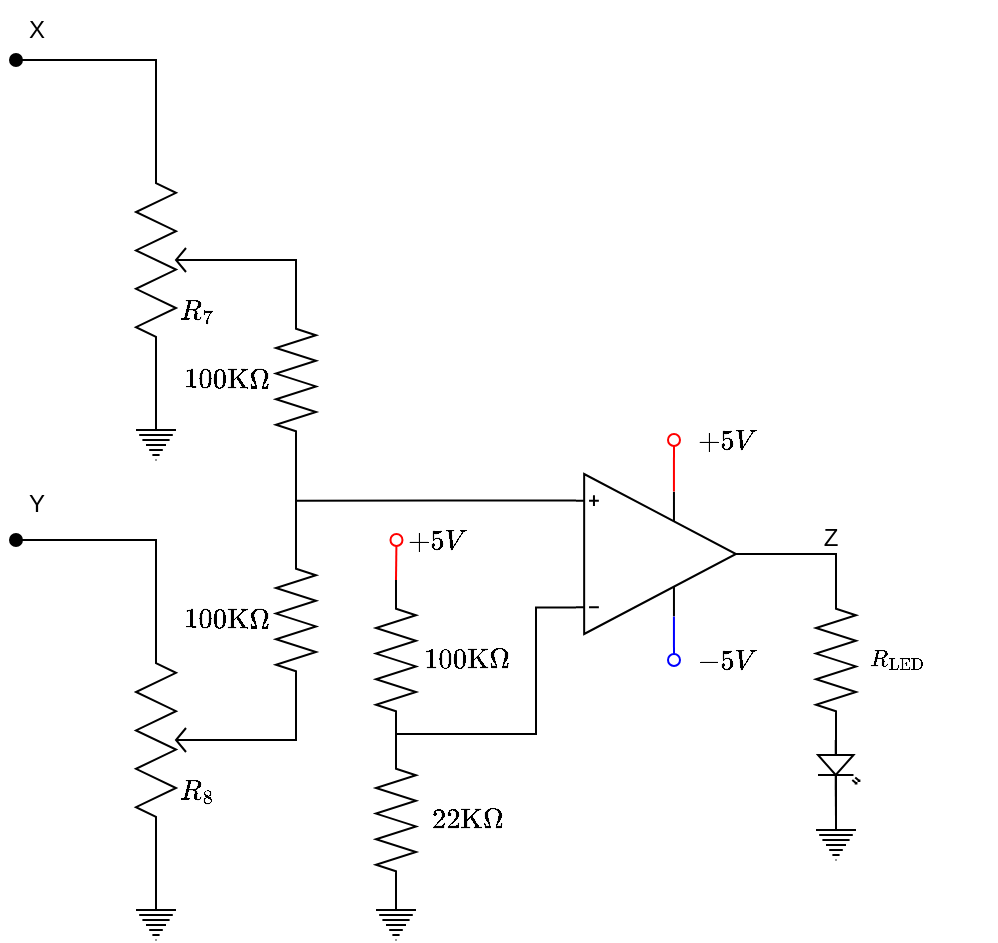 <mxfile version="20.2.3" type="device"><diagram id="pnu28UCADHz_dNtmmwim" name="第1頁"><mxGraphModel dx="760" dy="646" grid="1" gridSize="10" guides="1" tooltips="1" connect="1" arrows="1" fold="1" page="1" pageScale="1" pageWidth="1169" pageHeight="827" math="1" shadow="0"><root><mxCell id="0"/><mxCell id="1" parent="0"/><mxCell id="f9YXXVDlkinNZI4AONB_-1" style="edgeStyle=orthogonalEdgeStyle;rounded=0;orthogonalLoop=1;jettySize=auto;html=1;exitX=1;exitY=0.25;exitDx=0;exitDy=0;exitPerimeter=0;endArrow=oval;endFill=1;" parent="1" source="f9YXXVDlkinNZI4AONB_-4" edge="1"><mxGeometry relative="1" as="geometry"><mxPoint x="260" y="160" as="targetPoint"/><Array as="points"><mxPoint x="330" y="160"/></Array></mxGeometry></mxCell><mxCell id="f9YXXVDlkinNZI4AONB_-2" style="edgeStyle=orthogonalEdgeStyle;rounded=0;orthogonalLoop=1;jettySize=auto;html=1;exitX=0;exitY=0.25;exitDx=0;exitDy=0;exitPerimeter=0;entryX=0.5;entryY=0;entryDx=0;entryDy=0;entryPerimeter=0;endArrow=none;endFill=0;" parent="1" source="f9YXXVDlkinNZI4AONB_-4" target="f9YXXVDlkinNZI4AONB_-5" edge="1"><mxGeometry relative="1" as="geometry"/></mxCell><mxCell id="f9YXXVDlkinNZI4AONB_-3" style="edgeStyle=orthogonalEdgeStyle;rounded=0;orthogonalLoop=1;jettySize=auto;html=1;exitX=0.5;exitY=1;exitDx=0;exitDy=0;exitPerimeter=0;endArrow=none;endFill=0;entryX=0;entryY=0.5;entryDx=0;entryDy=0;entryPerimeter=0;" parent="1" source="f9YXXVDlkinNZI4AONB_-4" target="f9YXXVDlkinNZI4AONB_-29" edge="1"><mxGeometry relative="1" as="geometry"><mxPoint x="400" y="380" as="targetPoint"/><Array as="points"><mxPoint x="400" y="260"/></Array></mxGeometry></mxCell><mxCell id="f9YXXVDlkinNZI4AONB_-4" value="" style="pointerEvents=1;verticalLabelPosition=bottom;shadow=0;dashed=0;align=center;html=1;verticalAlign=top;shape=mxgraph.electrical.resistors.potentiometer_2;direction=north;" parent="1" vertex="1"><mxGeometry x="320" y="200" width="40" height="120" as="geometry"/></mxCell><mxCell id="f9YXXVDlkinNZI4AONB_-5" value="" style="pointerEvents=1;verticalLabelPosition=bottom;shadow=0;dashed=0;align=center;html=1;verticalAlign=top;shape=mxgraph.electrical.signal_sources.protective_earth;" parent="1" vertex="1"><mxGeometry x="320" y="340" width="20" height="20" as="geometry"/></mxCell><mxCell id="f9YXXVDlkinNZI4AONB_-6" style="edgeStyle=orthogonalEdgeStyle;rounded=0;orthogonalLoop=1;jettySize=auto;html=1;exitX=1;exitY=0.25;exitDx=0;exitDy=0;exitPerimeter=0;endArrow=oval;endFill=1;" parent="1" source="f9YXXVDlkinNZI4AONB_-8" edge="1"><mxGeometry relative="1" as="geometry"><mxPoint x="260" y="400" as="targetPoint"/><Array as="points"><mxPoint x="330" y="400"/></Array></mxGeometry></mxCell><mxCell id="f9YXXVDlkinNZI4AONB_-7" style="edgeStyle=orthogonalEdgeStyle;rounded=0;orthogonalLoop=1;jettySize=auto;html=1;exitX=0;exitY=0.25;exitDx=0;exitDy=0;exitPerimeter=0;entryX=0.5;entryY=0;entryDx=0;entryDy=0;entryPerimeter=0;endArrow=none;endFill=0;" parent="1" source="f9YXXVDlkinNZI4AONB_-8" target="f9YXXVDlkinNZI4AONB_-9" edge="1"><mxGeometry relative="1" as="geometry"/></mxCell><mxCell id="f9YXXVDlkinNZI4AONB_-8" value="" style="pointerEvents=1;verticalLabelPosition=bottom;shadow=0;dashed=0;align=center;html=1;verticalAlign=top;shape=mxgraph.electrical.resistors.potentiometer_2;direction=north;" parent="1" vertex="1"><mxGeometry x="320" y="440" width="40" height="120" as="geometry"/></mxCell><mxCell id="f9YXXVDlkinNZI4AONB_-9" value="" style="pointerEvents=1;verticalLabelPosition=bottom;shadow=0;dashed=0;align=center;html=1;verticalAlign=top;shape=mxgraph.electrical.signal_sources.protective_earth;" parent="1" vertex="1"><mxGeometry x="320" y="580" width="20" height="20" as="geometry"/></mxCell><mxCell id="f9YXXVDlkinNZI4AONB_-10" style="edgeStyle=orthogonalEdgeStyle;rounded=0;orthogonalLoop=1;jettySize=auto;html=1;exitX=0;exitY=0.165;exitDx=0;exitDy=0;exitPerimeter=0;entryX=0;entryY=0.5;entryDx=0;entryDy=0;entryPerimeter=0;endArrow=none;endFill=0;strokeColor=#000000;" parent="1" source="f9YXXVDlkinNZI4AONB_-14" target="f9YXXVDlkinNZI4AONB_-17" edge="1"><mxGeometry relative="1" as="geometry"><Array as="points"><mxPoint x="520" y="434"/><mxPoint x="520" y="497"/><mxPoint x="450" y="497"/></Array></mxGeometry></mxCell><mxCell id="f9YXXVDlkinNZI4AONB_-12" style="edgeStyle=orthogonalEdgeStyle;rounded=0;orthogonalLoop=1;jettySize=auto;html=1;exitX=0;exitY=0.835;exitDx=0;exitDy=0;exitPerimeter=0;endArrow=none;endFill=0;strokeColor=#000000;" parent="1" source="f9YXXVDlkinNZI4AONB_-14" edge="1"><mxGeometry relative="1" as="geometry"><mxPoint x="400" y="380.429" as="targetPoint"/></mxGeometry></mxCell><mxCell id="f9YXXVDlkinNZI4AONB_-13" style="edgeStyle=orthogonalEdgeStyle;rounded=0;orthogonalLoop=1;jettySize=auto;html=1;exitX=0.612;exitY=0.11;exitDx=0;exitDy=0;exitPerimeter=0;endArrow=oval;endFill=0;strokeColor=#0000FF;" parent="1" source="f9YXXVDlkinNZI4AONB_-14" edge="1"><mxGeometry relative="1" as="geometry"><mxPoint x="589" y="460" as="targetPoint"/></mxGeometry></mxCell><mxCell id="4vvRHeBqSy-vlhMualzL-8" style="edgeStyle=orthogonalEdgeStyle;rounded=0;orthogonalLoop=1;jettySize=auto;html=1;exitX=1;exitY=0.5;exitDx=0;exitDy=0;exitPerimeter=0;entryX=0.031;entryY=0.483;entryDx=0;entryDy=0;entryPerimeter=0;endArrow=none;endFill=0;" parent="1" source="f9YXXVDlkinNZI4AONB_-14" target="4vvRHeBqSy-vlhMualzL-1" edge="1"><mxGeometry relative="1" as="geometry"><Array as="points"><mxPoint x="670" y="407"/><mxPoint x="670" y="423"/></Array></mxGeometry></mxCell><mxCell id="f9YXXVDlkinNZI4AONB_-14" value="" style="verticalLabelPosition=bottom;shadow=0;dashed=0;align=center;html=1;verticalAlign=top;shape=mxgraph.electrical.abstract.operational_amp_1;flipV=1;" parent="1" vertex="1"><mxGeometry x="540" y="367" width="80" height="80" as="geometry"/></mxCell><mxCell id="f9YXXVDlkinNZI4AONB_-15" style="edgeStyle=orthogonalEdgeStyle;rounded=0;orthogonalLoop=1;jettySize=auto;html=1;exitX=0;exitY=0.5;exitDx=0;exitDy=0;exitPerimeter=0;endArrow=oval;endFill=0;strokeColor=#FF0000;" parent="1" source="f9YXXVDlkinNZI4AONB_-16" edge="1"><mxGeometry relative="1" as="geometry"><mxPoint x="450.238" y="400" as="targetPoint"/></mxGeometry></mxCell><mxCell id="f9YXXVDlkinNZI4AONB_-16" value="" style="pointerEvents=1;verticalLabelPosition=bottom;shadow=0;dashed=0;align=center;html=1;verticalAlign=top;shape=mxgraph.electrical.resistors.resistor_2;direction=south;" parent="1" vertex="1"><mxGeometry x="440" y="420" width="20" height="80" as="geometry"/></mxCell><mxCell id="f9YXXVDlkinNZI4AONB_-17" value="" style="pointerEvents=1;verticalLabelPosition=bottom;shadow=0;dashed=0;align=center;html=1;verticalAlign=top;shape=mxgraph.electrical.resistors.resistor_2;direction=south;" parent="1" vertex="1"><mxGeometry x="440" y="500" width="20" height="80" as="geometry"/></mxCell><mxCell id="f9YXXVDlkinNZI4AONB_-18" value="" style="pointerEvents=1;verticalLabelPosition=bottom;shadow=0;dashed=0;align=center;html=1;verticalAlign=top;shape=mxgraph.electrical.signal_sources.protective_earth;" parent="1" vertex="1"><mxGeometry x="440" y="580" width="20" height="20" as="geometry"/></mxCell><mxCell id="f9YXXVDlkinNZI4AONB_-19" value="X" style="text;html=1;align=center;verticalAlign=middle;resizable=0;points=[];autosize=1;strokeColor=none;fillColor=none;" parent="1" vertex="1"><mxGeometry x="255" y="130" width="30" height="30" as="geometry"/></mxCell><mxCell id="f9YXXVDlkinNZI4AONB_-20" value="Y" style="text;html=1;align=center;verticalAlign=middle;resizable=0;points=[];autosize=1;strokeColor=none;fillColor=none;" parent="1" vertex="1"><mxGeometry x="255" y="367" width="30" height="30" as="geometry"/></mxCell><mxCell id="f9YXXVDlkinNZI4AONB_-21" style="edgeStyle=orthogonalEdgeStyle;rounded=0;orthogonalLoop=1;jettySize=auto;html=1;endArrow=oval;endFill=0;strokeColor=#FF0000;exitX=0.612;exitY=0.89;exitDx=0;exitDy=0;exitPerimeter=0;" parent="1" source="f9YXXVDlkinNZI4AONB_-14" edge="1"><mxGeometry relative="1" as="geometry"><mxPoint x="589" y="350" as="targetPoint"/><mxPoint x="590" y="340" as="sourcePoint"/></mxGeometry></mxCell><mxCell id="f9YXXVDlkinNZI4AONB_-22" value="$$\text{100K}\Omega$$" style="text;html=1;align=center;verticalAlign=middle;resizable=0;points=[];autosize=1;strokeColor=none;fillColor=none;" parent="1" vertex="1"><mxGeometry x="410" y="445" width="150" height="30" as="geometry"/></mxCell><mxCell id="f9YXXVDlkinNZI4AONB_-23" value="$$\text{22K}\Omega$$" style="text;html=1;align=center;verticalAlign=middle;resizable=0;points=[];autosize=1;strokeColor=none;fillColor=none;" parent="1" vertex="1"><mxGeometry x="415" y="525" width="140" height="30" as="geometry"/></mxCell><mxCell id="f9YXXVDlkinNZI4AONB_-24" value="$$+5V$$" style="text;html=1;align=center;verticalAlign=middle;resizable=0;points=[];autosize=1;strokeColor=none;fillColor=none;" parent="1" vertex="1"><mxGeometry x="435" y="385" width="70" height="30" as="geometry"/></mxCell><mxCell id="f9YXXVDlkinNZI4AONB_-25" value="$$+5V$$" style="text;html=1;align=center;verticalAlign=middle;resizable=0;points=[];autosize=1;strokeColor=none;fillColor=none;" parent="1" vertex="1"><mxGeometry x="580" y="335" width="70" height="30" as="geometry"/></mxCell><mxCell id="f9YXXVDlkinNZI4AONB_-26" value="$$-5V$$" style="text;html=1;align=center;verticalAlign=middle;resizable=0;points=[];autosize=1;strokeColor=none;fillColor=none;" parent="1" vertex="1"><mxGeometry x="580" y="445" width="70" height="30" as="geometry"/></mxCell><mxCell id="f9YXXVDlkinNZI4AONB_-27" value="$$R_\text{7}$$" style="text;html=1;align=center;verticalAlign=middle;resizable=0;points=[];autosize=1;strokeColor=none;fillColor=none;" parent="1" vertex="1"><mxGeometry x="300" y="270" width="100" height="30" as="geometry"/></mxCell><mxCell id="f9YXXVDlkinNZI4AONB_-28" value="$$R_\text{8}$$" style="text;html=1;align=center;verticalAlign=middle;resizable=0;points=[];autosize=1;strokeColor=none;fillColor=none;" parent="1" vertex="1"><mxGeometry x="300" y="510" width="100" height="30" as="geometry"/></mxCell><mxCell id="f9YXXVDlkinNZI4AONB_-29" value="" style="pointerEvents=1;verticalLabelPosition=bottom;shadow=0;dashed=0;align=center;html=1;verticalAlign=top;shape=mxgraph.electrical.resistors.resistor_2;direction=south;" parent="1" vertex="1"><mxGeometry x="390" y="280" width="20" height="80" as="geometry"/></mxCell><mxCell id="f9YXXVDlkinNZI4AONB_-30" style="edgeStyle=orthogonalEdgeStyle;rounded=0;orthogonalLoop=1;jettySize=auto;html=1;exitX=1;exitY=0.5;exitDx=0;exitDy=0;exitPerimeter=0;endArrow=none;endFill=0;" parent="1" source="f9YXXVDlkinNZI4AONB_-32" target="f9YXXVDlkinNZI4AONB_-8" edge="1"><mxGeometry relative="1" as="geometry"><Array as="points"><mxPoint x="380" y="500"/><mxPoint x="380" y="500"/></Array></mxGeometry></mxCell><mxCell id="f9YXXVDlkinNZI4AONB_-31" style="edgeStyle=orthogonalEdgeStyle;rounded=0;orthogonalLoop=1;jettySize=auto;html=1;exitX=0;exitY=0.5;exitDx=0;exitDy=0;exitPerimeter=0;entryX=1;entryY=0.5;entryDx=0;entryDy=0;entryPerimeter=0;endArrow=none;endFill=0;" parent="1" source="f9YXXVDlkinNZI4AONB_-32" target="f9YXXVDlkinNZI4AONB_-29" edge="1"><mxGeometry relative="1" as="geometry"/></mxCell><mxCell id="f9YXXVDlkinNZI4AONB_-32" value="" style="pointerEvents=1;verticalLabelPosition=bottom;shadow=0;dashed=0;align=center;html=1;verticalAlign=top;shape=mxgraph.electrical.resistors.resistor_2;direction=south;" parent="1" vertex="1"><mxGeometry x="390" y="400" width="20" height="80" as="geometry"/></mxCell><mxCell id="f9YXXVDlkinNZI4AONB_-33" value="$$\text{100K}\Omega$$" style="text;html=1;align=center;verticalAlign=middle;resizable=0;points=[];autosize=1;strokeColor=none;fillColor=none;rotation=1;" parent="1" vertex="1"><mxGeometry x="290" y="305" width="150" height="30" as="geometry"/></mxCell><mxCell id="f9YXXVDlkinNZI4AONB_-34" value="$$\text{100K}\Omega$$" style="text;html=1;align=center;verticalAlign=middle;resizable=0;points=[];autosize=1;strokeColor=none;fillColor=none;rotation=1;" parent="1" vertex="1"><mxGeometry x="290" y="425" width="150" height="30" as="geometry"/></mxCell><mxCell id="4vvRHeBqSy-vlhMualzL-7" value="" style="edgeStyle=orthogonalEdgeStyle;rounded=0;orthogonalLoop=1;jettySize=auto;html=1;endArrow=none;endFill=0;" parent="1" source="4vvRHeBqSy-vlhMualzL-1" target="4vvRHeBqSy-vlhMualzL-4" edge="1"><mxGeometry relative="1" as="geometry"/></mxCell><mxCell id="4vvRHeBqSy-vlhMualzL-1" value="" style="pointerEvents=1;verticalLabelPosition=bottom;shadow=0;dashed=0;align=center;html=1;verticalAlign=top;shape=mxgraph.electrical.resistors.resistor_2;direction=south;" parent="1" vertex="1"><mxGeometry x="660" y="420" width="20" height="80" as="geometry"/></mxCell><mxCell id="4vvRHeBqSy-vlhMualzL-6" style="edgeStyle=orthogonalEdgeStyle;rounded=0;orthogonalLoop=1;jettySize=auto;html=1;exitX=1;exitY=0.57;exitDx=0;exitDy=0;exitPerimeter=0;entryX=0.5;entryY=0;entryDx=0;entryDy=0;entryPerimeter=0;endArrow=none;endFill=0;" parent="1" source="4vvRHeBqSy-vlhMualzL-3" target="4vvRHeBqSy-vlhMualzL-4" edge="1"><mxGeometry relative="1" as="geometry"/></mxCell><mxCell id="4vvRHeBqSy-vlhMualzL-3" value="" style="verticalLabelPosition=bottom;shadow=0;dashed=0;align=center;html=1;verticalAlign=top;shape=mxgraph.electrical.opto_electronics.led_2;pointerEvents=1;direction=south;" parent="1" vertex="1"><mxGeometry x="661" y="500" width="20.7" height="25" as="geometry"/></mxCell><mxCell id="4vvRHeBqSy-vlhMualzL-4" value="" style="pointerEvents=1;verticalLabelPosition=bottom;shadow=0;dashed=0;align=center;html=1;verticalAlign=top;shape=mxgraph.electrical.signal_sources.protective_earth;" parent="1" vertex="1"><mxGeometry x="660" y="540" width="20" height="20" as="geometry"/></mxCell><mxCell id="4vvRHeBqSy-vlhMualzL-5" value="$$R_\text{LED}$$" style="text;html=1;align=center;verticalAlign=middle;resizable=0;points=[];autosize=1;strokeColor=none;fillColor=none;fontSize=10;" parent="1" vertex="1"><mxGeometry x="650" y="445" width="100" height="30" as="geometry"/></mxCell><mxCell id="T3GfcFynBJ6MKY6O9x5w-1" value="Z" style="text;html=1;align=center;verticalAlign=middle;resizable=0;points=[];autosize=1;strokeColor=none;fillColor=none;" vertex="1" parent="1"><mxGeometry x="651.7" y="384" width="30" height="30" as="geometry"/></mxCell></root></mxGraphModel></diagram></mxfile>